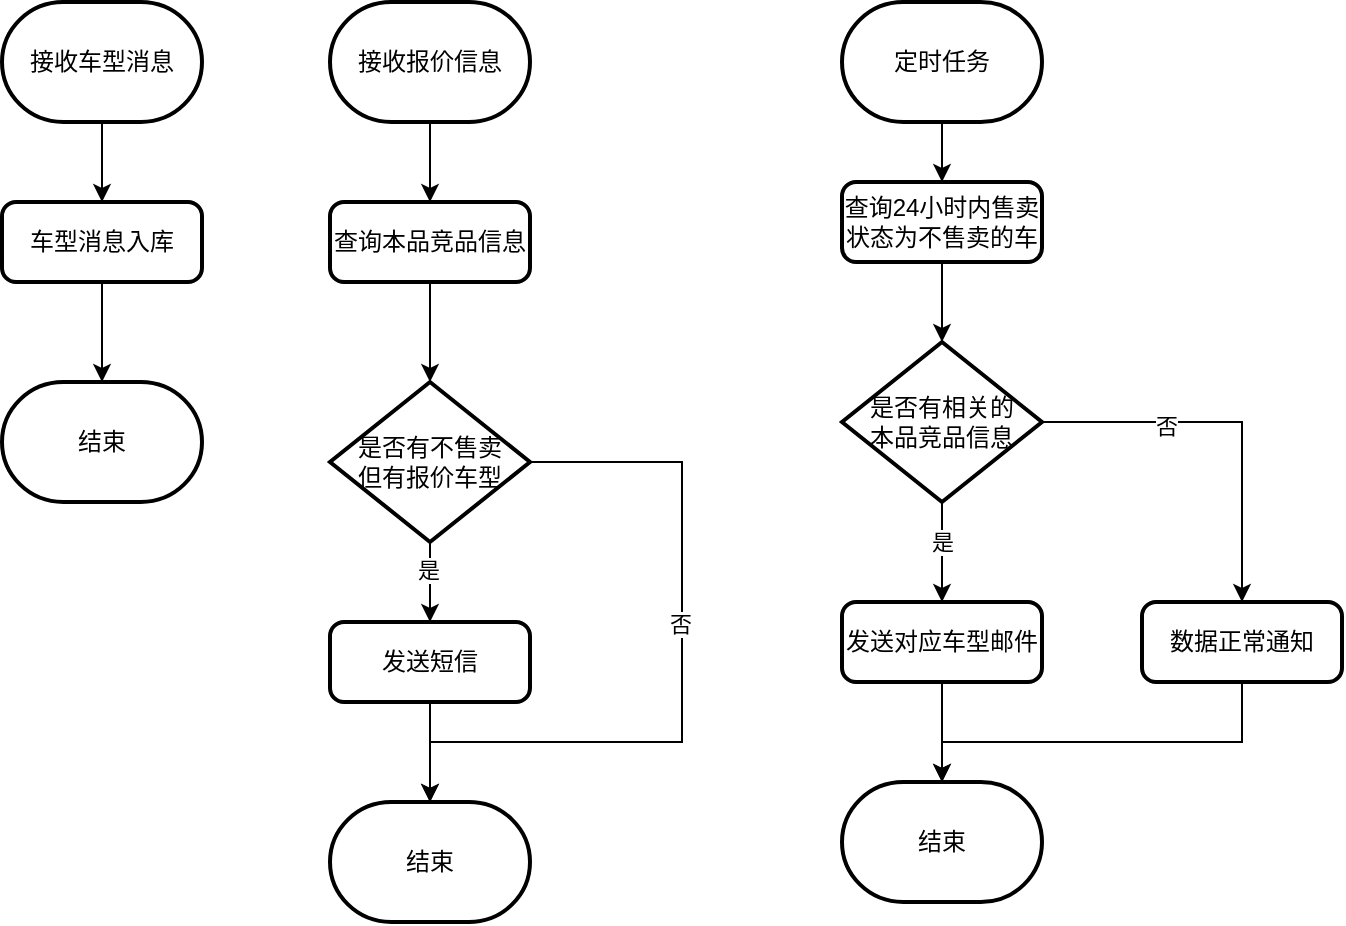 <mxfile version="21.7.5" type="github">
  <diagram name="第 1 页" id="V5nuMK_EZN0PMGifXS_w">
    <mxGraphModel dx="1434" dy="782" grid="1" gridSize="10" guides="1" tooltips="1" connect="1" arrows="1" fold="1" page="1" pageScale="1" pageWidth="827" pageHeight="1169" math="0" shadow="0">
      <root>
        <mxCell id="0" />
        <mxCell id="1" parent="0" />
        <mxCell id="c8A6xsD-x8tXb0i-_6lJ-12" value="" style="edgeStyle=orthogonalEdgeStyle;rounded=0;orthogonalLoop=1;jettySize=auto;html=1;" edge="1" parent="1" source="c8A6xsD-x8tXb0i-_6lJ-10" target="c8A6xsD-x8tXb0i-_6lJ-11">
          <mxGeometry relative="1" as="geometry" />
        </mxCell>
        <mxCell id="c8A6xsD-x8tXb0i-_6lJ-10" value="接收车型消息" style="strokeWidth=2;html=1;shape=mxgraph.flowchart.terminator;whiteSpace=wrap;" vertex="1" parent="1">
          <mxGeometry x="110" y="40" width="100" height="60" as="geometry" />
        </mxCell>
        <mxCell id="c8A6xsD-x8tXb0i-_6lJ-14" value="" style="edgeStyle=orthogonalEdgeStyle;rounded=0;orthogonalLoop=1;jettySize=auto;html=1;" edge="1" parent="1" source="c8A6xsD-x8tXb0i-_6lJ-11" target="c8A6xsD-x8tXb0i-_6lJ-13">
          <mxGeometry relative="1" as="geometry" />
        </mxCell>
        <mxCell id="c8A6xsD-x8tXb0i-_6lJ-11" value="车型消息入库" style="rounded=1;whiteSpace=wrap;html=1;absoluteArcSize=1;arcSize=14;strokeWidth=2;" vertex="1" parent="1">
          <mxGeometry x="110" y="140" width="100" height="40" as="geometry" />
        </mxCell>
        <mxCell id="c8A6xsD-x8tXb0i-_6lJ-13" value="结束" style="strokeWidth=2;html=1;shape=mxgraph.flowchart.terminator;whiteSpace=wrap;" vertex="1" parent="1">
          <mxGeometry x="110" y="230" width="100" height="60" as="geometry" />
        </mxCell>
        <mxCell id="c8A6xsD-x8tXb0i-_6lJ-17" value="" style="edgeStyle=orthogonalEdgeStyle;rounded=0;orthogonalLoop=1;jettySize=auto;html=1;" edge="1" parent="1" source="c8A6xsD-x8tXb0i-_6lJ-15" target="c8A6xsD-x8tXb0i-_6lJ-16">
          <mxGeometry relative="1" as="geometry" />
        </mxCell>
        <mxCell id="c8A6xsD-x8tXb0i-_6lJ-15" value="接收报价信息" style="strokeWidth=2;html=1;shape=mxgraph.flowchart.terminator;whiteSpace=wrap;" vertex="1" parent="1">
          <mxGeometry x="274" y="40" width="100" height="60" as="geometry" />
        </mxCell>
        <mxCell id="c8A6xsD-x8tXb0i-_6lJ-19" value="" style="edgeStyle=orthogonalEdgeStyle;rounded=0;orthogonalLoop=1;jettySize=auto;html=1;" edge="1" parent="1" source="c8A6xsD-x8tXb0i-_6lJ-16">
          <mxGeometry relative="1" as="geometry">
            <mxPoint x="324" y="230" as="targetPoint" />
          </mxGeometry>
        </mxCell>
        <mxCell id="c8A6xsD-x8tXb0i-_6lJ-16" value="查询本品竞品信息" style="rounded=1;whiteSpace=wrap;html=1;absoluteArcSize=1;arcSize=14;strokeWidth=2;" vertex="1" parent="1">
          <mxGeometry x="274" y="140" width="100" height="40" as="geometry" />
        </mxCell>
        <mxCell id="c8A6xsD-x8tXb0i-_6lJ-22" value="" style="edgeStyle=orthogonalEdgeStyle;rounded=0;orthogonalLoop=1;jettySize=auto;html=1;" edge="1" parent="1" source="c8A6xsD-x8tXb0i-_6lJ-20" target="c8A6xsD-x8tXb0i-_6lJ-21">
          <mxGeometry relative="1" as="geometry" />
        </mxCell>
        <mxCell id="c8A6xsD-x8tXb0i-_6lJ-23" value="是" style="edgeLabel;html=1;align=center;verticalAlign=middle;resizable=0;points=[];" vertex="1" connectable="0" parent="c8A6xsD-x8tXb0i-_6lJ-22">
          <mxGeometry x="-0.3" y="-1" relative="1" as="geometry">
            <mxPoint as="offset" />
          </mxGeometry>
        </mxCell>
        <mxCell id="c8A6xsD-x8tXb0i-_6lJ-26" style="edgeStyle=orthogonalEdgeStyle;rounded=0;orthogonalLoop=1;jettySize=auto;html=1;exitX=1;exitY=0.5;exitDx=0;exitDy=0;exitPerimeter=0;entryX=0.5;entryY=0;entryDx=0;entryDy=0;entryPerimeter=0;" edge="1" parent="1" source="c8A6xsD-x8tXb0i-_6lJ-20" target="c8A6xsD-x8tXb0i-_6lJ-24">
          <mxGeometry relative="1" as="geometry">
            <Array as="points">
              <mxPoint x="450" y="270" />
              <mxPoint x="450" y="410" />
              <mxPoint x="324" y="410" />
            </Array>
          </mxGeometry>
        </mxCell>
        <mxCell id="c8A6xsD-x8tXb0i-_6lJ-27" value="否" style="edgeLabel;html=1;align=center;verticalAlign=middle;resizable=0;points=[];" vertex="1" connectable="0" parent="c8A6xsD-x8tXb0i-_6lJ-26">
          <mxGeometry x="-0.156" y="-1" relative="1" as="geometry">
            <mxPoint as="offset" />
          </mxGeometry>
        </mxCell>
        <mxCell id="c8A6xsD-x8tXb0i-_6lJ-20" value="&lt;div&gt;是否有不售卖&lt;/div&gt;&lt;div&gt;但有报价车型&lt;/div&gt;" style="strokeWidth=2;html=1;shape=mxgraph.flowchart.decision;whiteSpace=wrap;" vertex="1" parent="1">
          <mxGeometry x="274" y="230" width="100" height="80" as="geometry" />
        </mxCell>
        <mxCell id="c8A6xsD-x8tXb0i-_6lJ-25" value="" style="edgeStyle=orthogonalEdgeStyle;rounded=0;orthogonalLoop=1;jettySize=auto;html=1;" edge="1" parent="1" source="c8A6xsD-x8tXb0i-_6lJ-21" target="c8A6xsD-x8tXb0i-_6lJ-24">
          <mxGeometry relative="1" as="geometry" />
        </mxCell>
        <mxCell id="c8A6xsD-x8tXb0i-_6lJ-21" value="发送短信" style="rounded=1;whiteSpace=wrap;html=1;absoluteArcSize=1;arcSize=14;strokeWidth=2;" vertex="1" parent="1">
          <mxGeometry x="274" y="350" width="100" height="40" as="geometry" />
        </mxCell>
        <mxCell id="c8A6xsD-x8tXb0i-_6lJ-24" value="结束" style="strokeWidth=2;html=1;shape=mxgraph.flowchart.terminator;whiteSpace=wrap;" vertex="1" parent="1">
          <mxGeometry x="274" y="440" width="100" height="60" as="geometry" />
        </mxCell>
        <mxCell id="c8A6xsD-x8tXb0i-_6lJ-30" value="" style="edgeStyle=orthogonalEdgeStyle;rounded=0;orthogonalLoop=1;jettySize=auto;html=1;" edge="1" parent="1" source="c8A6xsD-x8tXb0i-_6lJ-28" target="c8A6xsD-x8tXb0i-_6lJ-29">
          <mxGeometry relative="1" as="geometry" />
        </mxCell>
        <mxCell id="c8A6xsD-x8tXb0i-_6lJ-28" value="定时任务" style="strokeWidth=2;html=1;shape=mxgraph.flowchart.terminator;whiteSpace=wrap;" vertex="1" parent="1">
          <mxGeometry x="530" y="40" width="100" height="60" as="geometry" />
        </mxCell>
        <mxCell id="c8A6xsD-x8tXb0i-_6lJ-32" value="" style="edgeStyle=orthogonalEdgeStyle;rounded=0;orthogonalLoop=1;jettySize=auto;html=1;" edge="1" parent="1" source="c8A6xsD-x8tXb0i-_6lJ-29" target="c8A6xsD-x8tXb0i-_6lJ-31">
          <mxGeometry relative="1" as="geometry" />
        </mxCell>
        <mxCell id="c8A6xsD-x8tXb0i-_6lJ-29" value="查询24小时内售卖状态为不售卖的车" style="rounded=1;whiteSpace=wrap;html=1;absoluteArcSize=1;arcSize=14;strokeWidth=2;" vertex="1" parent="1">
          <mxGeometry x="530" y="130" width="100" height="40" as="geometry" />
        </mxCell>
        <mxCell id="c8A6xsD-x8tXb0i-_6lJ-34" value="" style="edgeStyle=orthogonalEdgeStyle;rounded=0;orthogonalLoop=1;jettySize=auto;html=1;" edge="1" parent="1" source="c8A6xsD-x8tXb0i-_6lJ-31" target="c8A6xsD-x8tXb0i-_6lJ-33">
          <mxGeometry relative="1" as="geometry" />
        </mxCell>
        <mxCell id="c8A6xsD-x8tXb0i-_6lJ-35" value="是" style="edgeLabel;html=1;align=center;verticalAlign=middle;resizable=0;points=[];" vertex="1" connectable="0" parent="c8A6xsD-x8tXb0i-_6lJ-34">
          <mxGeometry x="-0.48" y="2" relative="1" as="geometry">
            <mxPoint x="-2" y="7" as="offset" />
          </mxGeometry>
        </mxCell>
        <mxCell id="c8A6xsD-x8tXb0i-_6lJ-39" style="edgeStyle=orthogonalEdgeStyle;rounded=0;orthogonalLoop=1;jettySize=auto;html=1;entryX=0.5;entryY=0;entryDx=0;entryDy=0;" edge="1" parent="1" source="c8A6xsD-x8tXb0i-_6lJ-31" target="c8A6xsD-x8tXb0i-_6lJ-38">
          <mxGeometry relative="1" as="geometry" />
        </mxCell>
        <mxCell id="c8A6xsD-x8tXb0i-_6lJ-40" value="否" style="edgeLabel;html=1;align=center;verticalAlign=middle;resizable=0;points=[];" vertex="1" connectable="0" parent="c8A6xsD-x8tXb0i-_6lJ-39">
          <mxGeometry x="-0.347" y="-2" relative="1" as="geometry">
            <mxPoint as="offset" />
          </mxGeometry>
        </mxCell>
        <mxCell id="c8A6xsD-x8tXb0i-_6lJ-31" value="&lt;div&gt;是否有相关的&lt;/div&gt;&lt;div&gt;本品竞品信息&lt;/div&gt;" style="strokeWidth=2;html=1;shape=mxgraph.flowchart.decision;whiteSpace=wrap;" vertex="1" parent="1">
          <mxGeometry x="530" y="210" width="100" height="80" as="geometry" />
        </mxCell>
        <mxCell id="c8A6xsD-x8tXb0i-_6lJ-37" value="" style="edgeStyle=orthogonalEdgeStyle;rounded=0;orthogonalLoop=1;jettySize=auto;html=1;" edge="1" parent="1" source="c8A6xsD-x8tXb0i-_6lJ-33" target="c8A6xsD-x8tXb0i-_6lJ-36">
          <mxGeometry relative="1" as="geometry" />
        </mxCell>
        <mxCell id="c8A6xsD-x8tXb0i-_6lJ-33" value="发送对应车型邮件" style="rounded=1;whiteSpace=wrap;html=1;absoluteArcSize=1;arcSize=14;strokeWidth=2;" vertex="1" parent="1">
          <mxGeometry x="530" y="340" width="100" height="40" as="geometry" />
        </mxCell>
        <mxCell id="c8A6xsD-x8tXb0i-_6lJ-36" value="结束" style="strokeWidth=2;html=1;shape=mxgraph.flowchart.terminator;whiteSpace=wrap;" vertex="1" parent="1">
          <mxGeometry x="530" y="430" width="100" height="60" as="geometry" />
        </mxCell>
        <mxCell id="c8A6xsD-x8tXb0i-_6lJ-41" style="edgeStyle=orthogonalEdgeStyle;rounded=0;orthogonalLoop=1;jettySize=auto;html=1;" edge="1" parent="1" source="c8A6xsD-x8tXb0i-_6lJ-38" target="c8A6xsD-x8tXb0i-_6lJ-36">
          <mxGeometry relative="1" as="geometry">
            <Array as="points">
              <mxPoint x="730" y="410" />
              <mxPoint x="580" y="410" />
            </Array>
          </mxGeometry>
        </mxCell>
        <mxCell id="c8A6xsD-x8tXb0i-_6lJ-38" value="数据正常通知" style="rounded=1;whiteSpace=wrap;html=1;absoluteArcSize=1;arcSize=14;strokeWidth=2;" vertex="1" parent="1">
          <mxGeometry x="680" y="340" width="100" height="40" as="geometry" />
        </mxCell>
      </root>
    </mxGraphModel>
  </diagram>
</mxfile>
